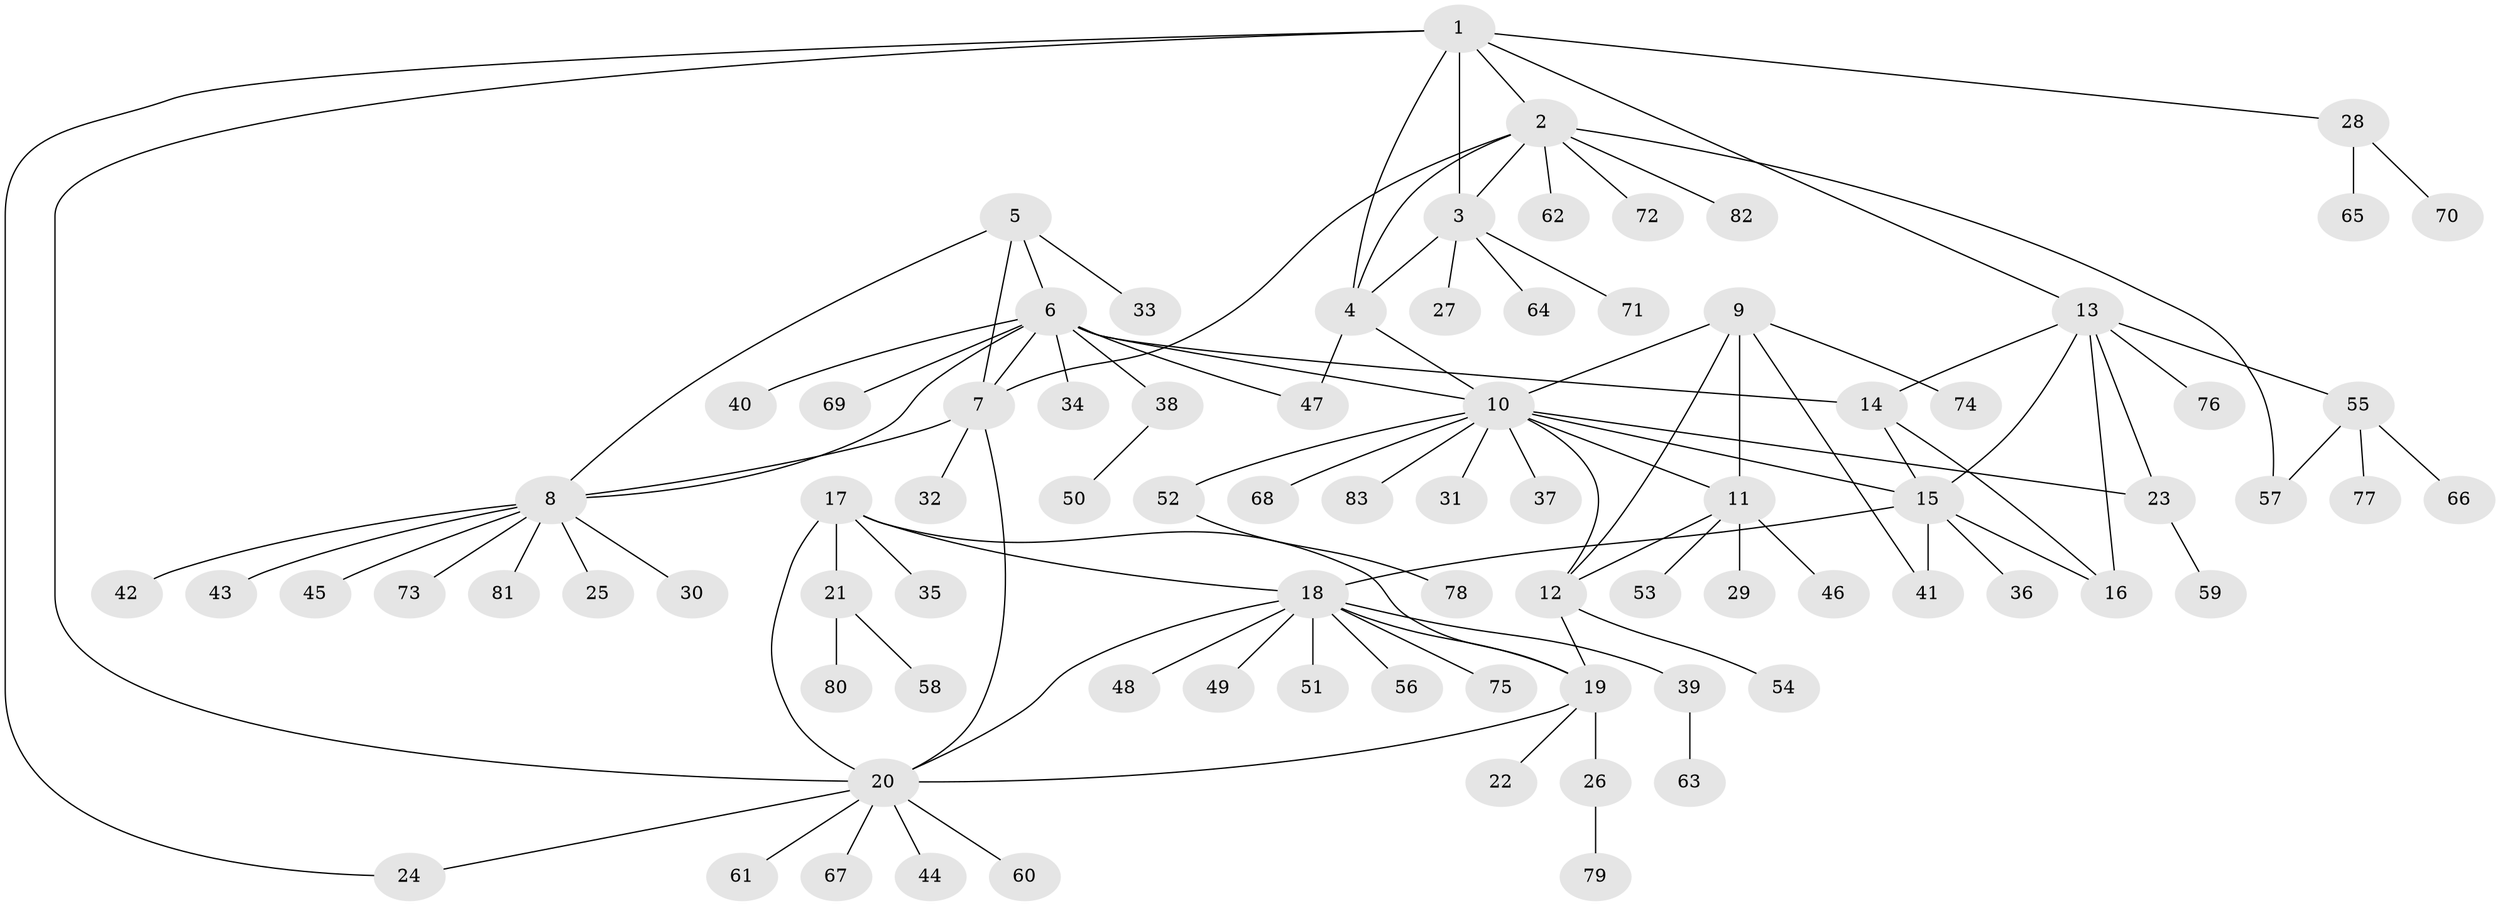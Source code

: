 // coarse degree distribution, {5: 0.04838709677419355, 10: 0.03225806451612903, 4: 0.03225806451612903, 3: 0.04838709677419355, 9: 0.03225806451612903, 7: 0.04838709677419355, 6: 0.016129032258064516, 8: 0.016129032258064516, 2: 0.06451612903225806, 1: 0.6612903225806451}
// Generated by graph-tools (version 1.1) at 2025/24/03/03/25 07:24:16]
// undirected, 83 vertices, 108 edges
graph export_dot {
graph [start="1"]
  node [color=gray90,style=filled];
  1;
  2;
  3;
  4;
  5;
  6;
  7;
  8;
  9;
  10;
  11;
  12;
  13;
  14;
  15;
  16;
  17;
  18;
  19;
  20;
  21;
  22;
  23;
  24;
  25;
  26;
  27;
  28;
  29;
  30;
  31;
  32;
  33;
  34;
  35;
  36;
  37;
  38;
  39;
  40;
  41;
  42;
  43;
  44;
  45;
  46;
  47;
  48;
  49;
  50;
  51;
  52;
  53;
  54;
  55;
  56;
  57;
  58;
  59;
  60;
  61;
  62;
  63;
  64;
  65;
  66;
  67;
  68;
  69;
  70;
  71;
  72;
  73;
  74;
  75;
  76;
  77;
  78;
  79;
  80;
  81;
  82;
  83;
  1 -- 2;
  1 -- 3;
  1 -- 4;
  1 -- 13;
  1 -- 20;
  1 -- 24;
  1 -- 28;
  2 -- 3;
  2 -- 4;
  2 -- 7;
  2 -- 57;
  2 -- 62;
  2 -- 72;
  2 -- 82;
  3 -- 4;
  3 -- 27;
  3 -- 64;
  3 -- 71;
  4 -- 10;
  4 -- 47;
  5 -- 6;
  5 -- 7;
  5 -- 8;
  5 -- 33;
  6 -- 7;
  6 -- 8;
  6 -- 10;
  6 -- 14;
  6 -- 34;
  6 -- 38;
  6 -- 40;
  6 -- 47;
  6 -- 69;
  7 -- 8;
  7 -- 20;
  7 -- 32;
  8 -- 25;
  8 -- 30;
  8 -- 42;
  8 -- 43;
  8 -- 45;
  8 -- 73;
  8 -- 81;
  9 -- 10;
  9 -- 11;
  9 -- 12;
  9 -- 41;
  9 -- 74;
  10 -- 11;
  10 -- 12;
  10 -- 15;
  10 -- 23;
  10 -- 31;
  10 -- 37;
  10 -- 52;
  10 -- 68;
  10 -- 83;
  11 -- 12;
  11 -- 29;
  11 -- 46;
  11 -- 53;
  12 -- 19;
  12 -- 54;
  13 -- 14;
  13 -- 15;
  13 -- 16;
  13 -- 23;
  13 -- 55;
  13 -- 76;
  14 -- 15;
  14 -- 16;
  15 -- 16;
  15 -- 18;
  15 -- 36;
  15 -- 41;
  17 -- 18;
  17 -- 19;
  17 -- 20;
  17 -- 21;
  17 -- 35;
  18 -- 19;
  18 -- 20;
  18 -- 39;
  18 -- 48;
  18 -- 49;
  18 -- 51;
  18 -- 56;
  18 -- 75;
  19 -- 20;
  19 -- 22;
  19 -- 26;
  20 -- 24;
  20 -- 44;
  20 -- 60;
  20 -- 61;
  20 -- 67;
  21 -- 58;
  21 -- 80;
  23 -- 59;
  26 -- 79;
  28 -- 65;
  28 -- 70;
  38 -- 50;
  39 -- 63;
  52 -- 78;
  55 -- 57;
  55 -- 66;
  55 -- 77;
}
